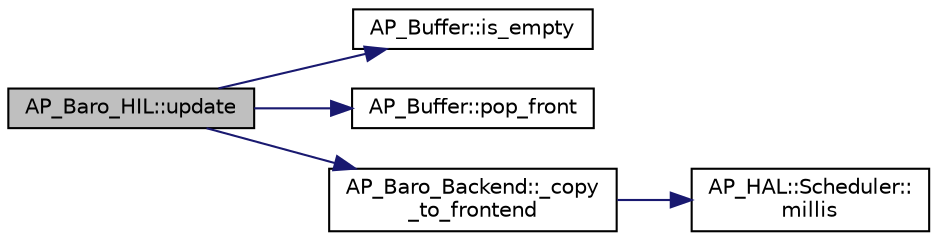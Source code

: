 digraph "AP_Baro_HIL::update"
{
 // INTERACTIVE_SVG=YES
  edge [fontname="Helvetica",fontsize="10",labelfontname="Helvetica",labelfontsize="10"];
  node [fontname="Helvetica",fontsize="10",shape=record];
  rankdir="LR";
  Node1 [label="AP_Baro_HIL::update",height=0.2,width=0.4,color="black", fillcolor="grey75", style="filled", fontcolor="black"];
  Node1 -> Node2 [color="midnightblue",fontsize="10",style="solid",fontname="Helvetica"];
  Node2 [label="AP_Buffer::is_empty",height=0.2,width=0.4,color="black", fillcolor="white", style="filled",URL="$classAP__Buffer.html#a54a0277d55efd71c67efee5cbb46c2a6"];
  Node1 -> Node3 [color="midnightblue",fontsize="10",style="solid",fontname="Helvetica"];
  Node3 [label="AP_Buffer::pop_front",height=0.2,width=0.4,color="black", fillcolor="white", style="filled",URL="$classAP__Buffer.html#a0ab2c07f743678fa727624d9002b735e"];
  Node1 -> Node4 [color="midnightblue",fontsize="10",style="solid",fontname="Helvetica"];
  Node4 [label="AP_Baro_Backend::_copy\l_to_frontend",height=0.2,width=0.4,color="black", fillcolor="white", style="filled",URL="$classAP__Baro__Backend.html#ad70c9cb450b4a7f5085d5b118ad90325"];
  Node4 -> Node5 [color="midnightblue",fontsize="10",style="solid",fontname="Helvetica"];
  Node5 [label="AP_HAL::Scheduler::\lmillis",height=0.2,width=0.4,color="black", fillcolor="white", style="filled",URL="$classAP__HAL_1_1Scheduler.html#a26b68339fc68a562d8d3a1238d0ec8c1"];
}

